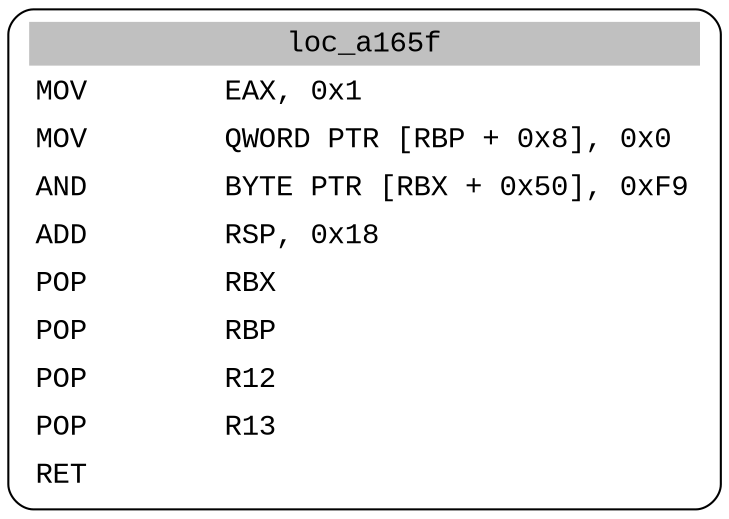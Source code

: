digraph asm_graph {
1941 [
shape="Mrecord" fontname="Courier New"label =<<table border="0" cellborder="0" cellpadding="3"><tr><td align="center" colspan="2" bgcolor="grey">loc_a165f</td></tr><tr><td align="left">MOV        EAX, 0x1</td></tr><tr><td align="left">MOV        QWORD PTR [RBP + 0x8], 0x0</td></tr><tr><td align="left">AND        BYTE PTR [RBX + 0x50], 0xF9</td></tr><tr><td align="left">ADD        RSP, 0x18</td></tr><tr><td align="left">POP        RBX</td></tr><tr><td align="left">POP        RBP</td></tr><tr><td align="left">POP        R12</td></tr><tr><td align="left">POP        R13</td></tr><tr><td align="left">RET        </td></tr></table>> ];
}